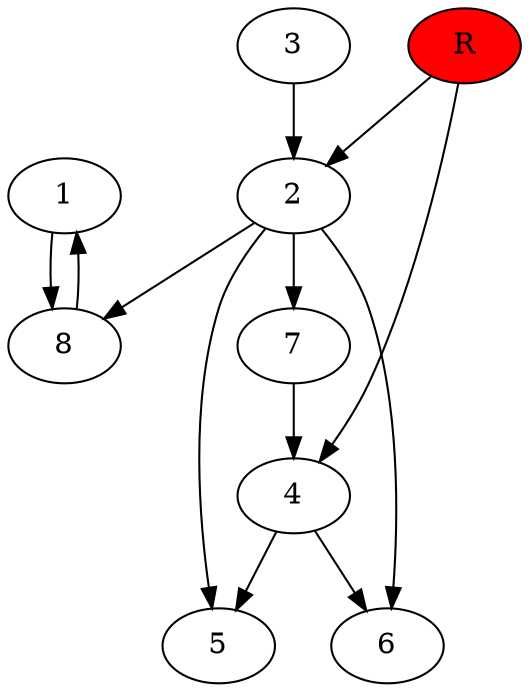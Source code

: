digraph prb33070 {
	1
	2
	3
	4
	5
	6
	7
	8
	R [fillcolor="#ff0000" style=filled]
	1 -> 8
	2 -> 5
	2 -> 6
	2 -> 7
	2 -> 8
	3 -> 2
	4 -> 5
	4 -> 6
	7 -> 4
	8 -> 1
	R -> 2
	R -> 4
}
